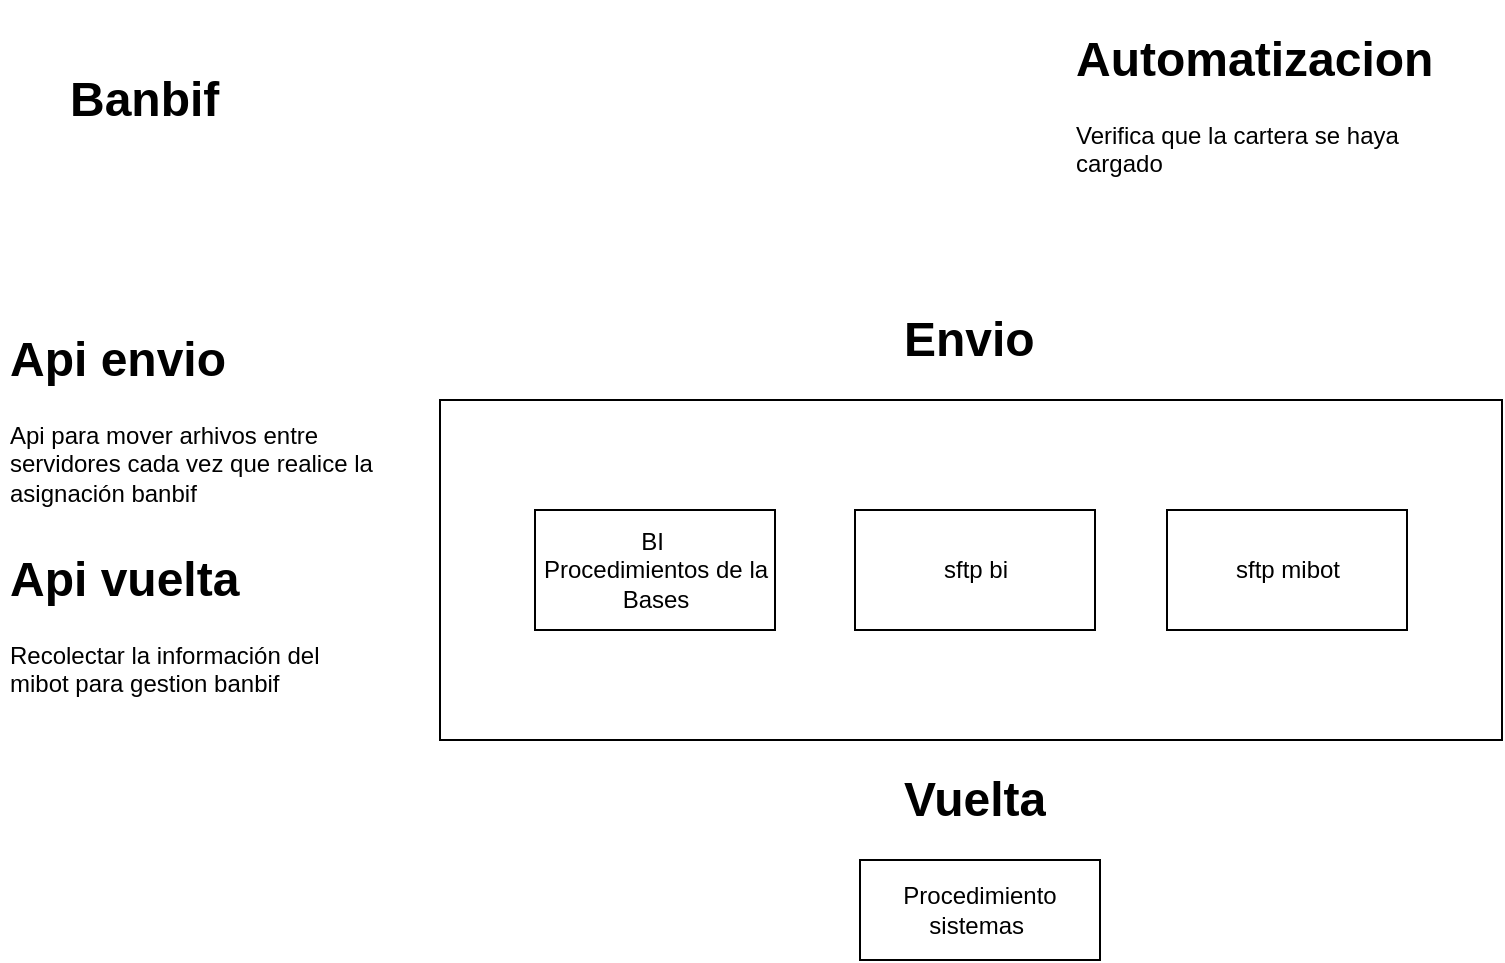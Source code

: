 <mxfile version="17.5.0" type="github"><diagram id="wjfJO6fwla2w8PoHK_yu" name="Page-1"><mxGraphModel dx="1038" dy="1708" grid="1" gridSize="10" guides="1" tooltips="1" connect="1" arrows="1" fold="1" page="1" pageScale="1" pageWidth="827" pageHeight="1169" math="0" shadow="0"><root><mxCell id="0"/><mxCell id="1" parent="0"/><mxCell id="v5D5U54T1Q4bKWoGBwhX-3" value="&amp;nbsp;" style="rounded=0;whiteSpace=wrap;html=1;" parent="1" vertex="1"><mxGeometry x="250" y="-250" width="531" height="170" as="geometry"/></mxCell><mxCell id="v5D5U54T1Q4bKWoGBwhX-1" value="BI&amp;nbsp;&lt;br&gt;Procedimientos de la Bases" style="rounded=0;whiteSpace=wrap;html=1;" parent="1" vertex="1"><mxGeometry x="297.5" y="-195" width="120" height="60" as="geometry"/></mxCell><mxCell id="v5D5U54T1Q4bKWoGBwhX-2" value="sftp bi" style="rounded=0;whiteSpace=wrap;html=1;" parent="1" vertex="1"><mxGeometry x="457.5" y="-195" width="120" height="60" as="geometry"/></mxCell><mxCell id="v5D5U54T1Q4bKWoGBwhX-4" value="Procedimiento sistemas&amp;nbsp;" style="rounded=0;whiteSpace=wrap;html=1;" parent="1" vertex="1"><mxGeometry x="460" y="-20" width="120" height="50" as="geometry"/></mxCell><mxCell id="v5D5U54T1Q4bKWoGBwhX-6" value="&lt;h1&gt;Banbif&amp;nbsp;&lt;/h1&gt;" style="text;html=1;strokeColor=none;fillColor=none;spacing=5;spacingTop=-20;whiteSpace=wrap;overflow=hidden;rounded=0;" parent="1" vertex="1"><mxGeometry x="60" y="-420" width="130" height="40" as="geometry"/></mxCell><mxCell id="v5D5U54T1Q4bKWoGBwhX-7" value="&lt;h1&gt;Vuelta&lt;/h1&gt;&lt;p&gt;&lt;br&gt;&lt;/p&gt;" style="text;html=1;strokeColor=none;fillColor=none;spacing=5;spacingTop=-20;whiteSpace=wrap;overflow=hidden;rounded=0;" parent="1" vertex="1"><mxGeometry x="477" y="-70" width="86" height="40" as="geometry"/></mxCell><mxCell id="fQjBhat35VIpYAFzlbMi-1" value="sftp mibot" style="rounded=0;whiteSpace=wrap;html=1;" parent="1" vertex="1"><mxGeometry x="613.5" y="-195" width="120" height="60" as="geometry"/></mxCell><mxCell id="fQjBhat35VIpYAFzlbMi-3" value="&lt;h1&gt;Api envio&lt;/h1&gt;&lt;p&gt;Api para mover arhivos entre servidores cada vez que realice la asignación banbif&amp;nbsp;&lt;/p&gt;" style="text;html=1;strokeColor=none;fillColor=none;spacing=5;spacingTop=-20;whiteSpace=wrap;overflow=hidden;rounded=0;" parent="1" vertex="1"><mxGeometry x="30" y="-290" width="190" height="120" as="geometry"/></mxCell><mxCell id="fQjBhat35VIpYAFzlbMi-4" value="&lt;h1&gt;Api vuelta&lt;/h1&gt;&lt;p&gt;Recolectar la información del mibot para gestion banbif&lt;/p&gt;" style="text;html=1;strokeColor=none;fillColor=none;spacing=5;spacingTop=-20;whiteSpace=wrap;overflow=hidden;rounded=0;" parent="1" vertex="1"><mxGeometry x="30" y="-180" width="190" height="120" as="geometry"/></mxCell><mxCell id="VgMkG4JPf5bzv-nDt5n3-2" value="&lt;h1&gt;Automatizacion&lt;/h1&gt;&lt;p&gt;Verifica que la cartera se haya cargado&lt;/p&gt;" style="text;html=1;strokeColor=none;fillColor=none;spacing=5;spacingTop=-20;whiteSpace=wrap;overflow=hidden;rounded=0;" vertex="1" parent="1"><mxGeometry x="563" y="-440" width="200" height="120" as="geometry"/></mxCell><mxCell id="VgMkG4JPf5bzv-nDt5n3-6" value="&lt;h1&gt;Envio&lt;/h1&gt;" style="text;html=1;strokeColor=none;fillColor=none;spacing=5;spacingTop=-20;whiteSpace=wrap;overflow=hidden;rounded=0;" vertex="1" parent="1"><mxGeometry x="477" y="-300" width="90" height="40" as="geometry"/></mxCell></root></mxGraphModel></diagram></mxfile>